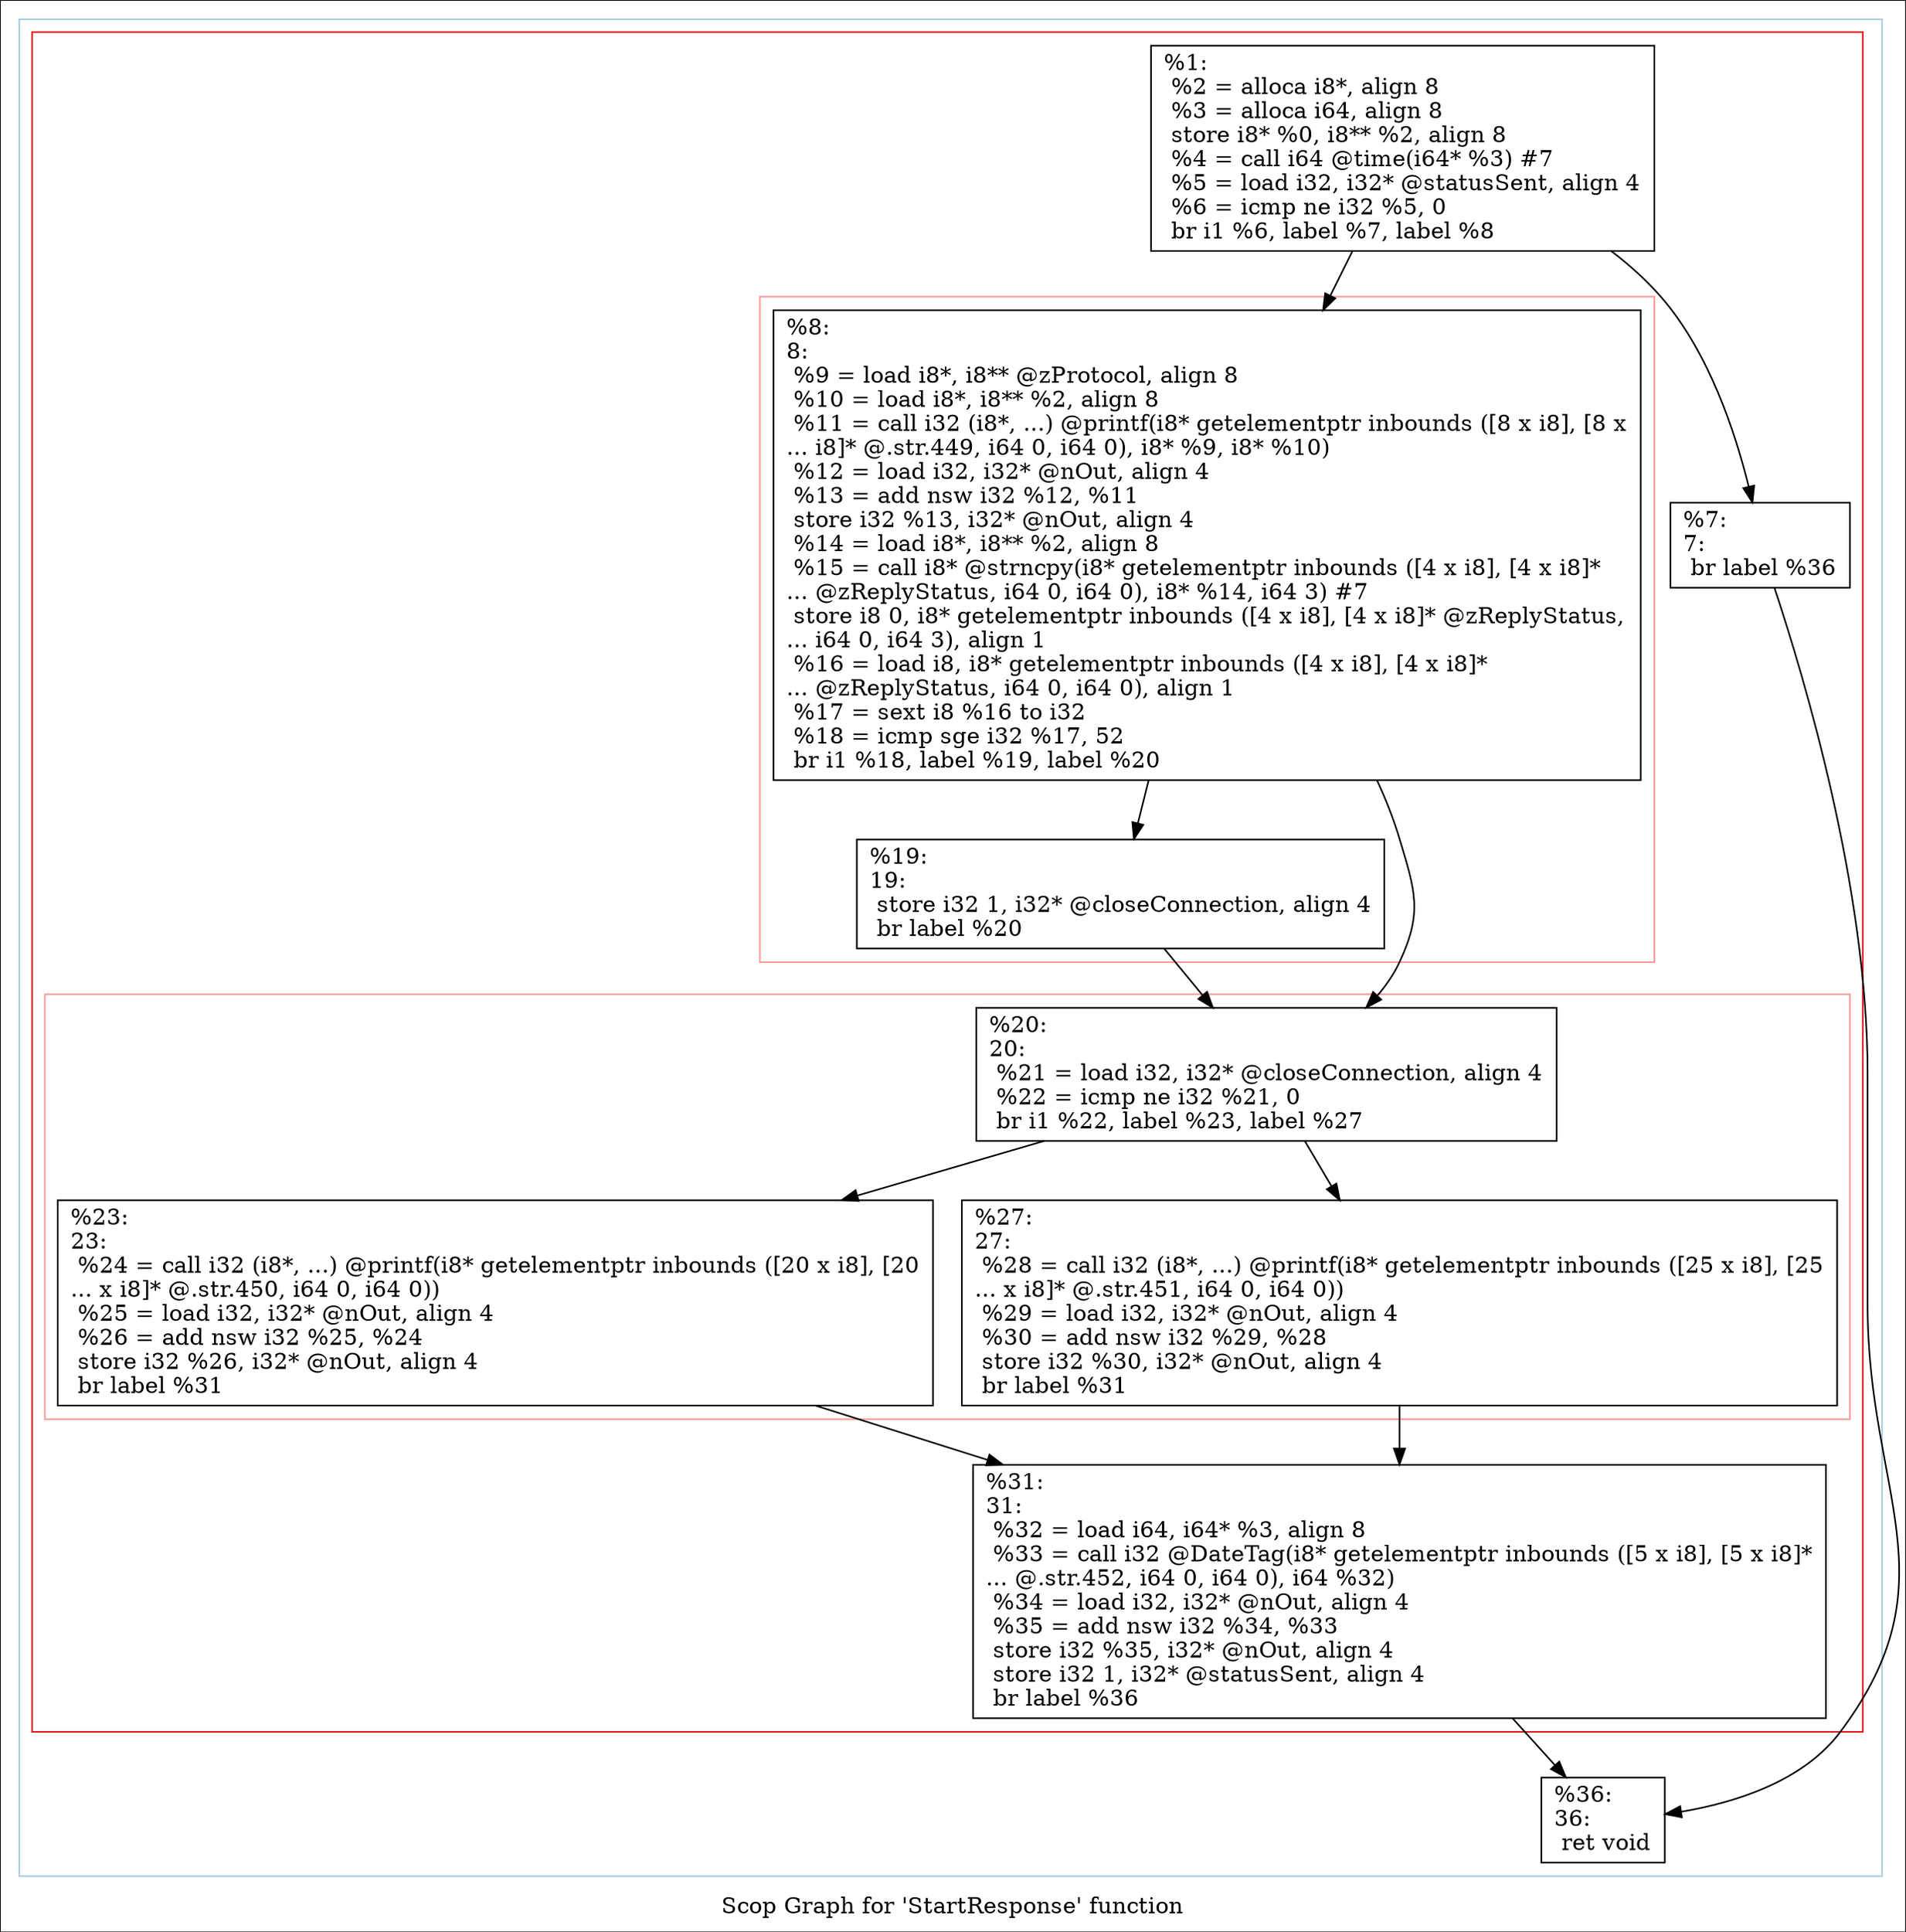 digraph "Scop Graph for 'StartResponse' function" {
	label="Scop Graph for 'StartResponse' function";

	Node0x1b68820 [shape=record,label="{%1:\l  %2 = alloca i8*, align 8\l  %3 = alloca i64, align 8\l  store i8* %0, i8** %2, align 8\l  %4 = call i64 @time(i64* %3) #7\l  %5 = load i32, i32* @statusSent, align 4\l  %6 = icmp ne i32 %5, 0\l  br i1 %6, label %7, label %8\l}"];
	Node0x1b68820 -> Node0x1b56c30;
	Node0x1b68820 -> Node0x1b55270;
	Node0x1b56c30 [shape=record,label="{%7:\l7:                                                \l  br label %36\l}"];
	Node0x1b56c30 -> Node0x1b8fb40;
	Node0x1b8fb40 [shape=record,label="{%36:\l36:                                               \l  ret void\l}"];
	Node0x1b55270 [shape=record,label="{%8:\l8:                                                \l  %9 = load i8*, i8** @zProtocol, align 8\l  %10 = load i8*, i8** %2, align 8\l  %11 = call i32 (i8*, ...) @printf(i8* getelementptr inbounds ([8 x i8], [8 x\l... i8]* @.str.449, i64 0, i64 0), i8* %9, i8* %10)\l  %12 = load i32, i32* @nOut, align 4\l  %13 = add nsw i32 %12, %11\l  store i32 %13, i32* @nOut, align 4\l  %14 = load i8*, i8** %2, align 8\l  %15 = call i8* @strncpy(i8* getelementptr inbounds ([4 x i8], [4 x i8]*\l... @zReplyStatus, i64 0, i64 0), i8* %14, i64 3) #7\l  store i8 0, i8* getelementptr inbounds ([4 x i8], [4 x i8]* @zReplyStatus,\l... i64 0, i64 3), align 1\l  %16 = load i8, i8* getelementptr inbounds ([4 x i8], [4 x i8]*\l... @zReplyStatus, i64 0, i64 0), align 1\l  %17 = sext i8 %16 to i32\l  %18 = icmp sge i32 %17, 52\l  br i1 %18, label %19, label %20\l}"];
	Node0x1b55270 -> Node0x1b5da60;
	Node0x1b55270 -> Node0x1b2e8e0;
	Node0x1b5da60 [shape=record,label="{%19:\l19:                                               \l  store i32 1, i32* @closeConnection, align 4\l  br label %20\l}"];
	Node0x1b5da60 -> Node0x1b2e8e0;
	Node0x1b2e8e0 [shape=record,label="{%20:\l20:                                               \l  %21 = load i32, i32* @closeConnection, align 4\l  %22 = icmp ne i32 %21, 0\l  br i1 %22, label %23, label %27\l}"];
	Node0x1b2e8e0 -> Node0x1b2e9b0;
	Node0x1b2e8e0 -> Node0x1b662a0;
	Node0x1b2e9b0 [shape=record,label="{%23:\l23:                                               \l  %24 = call i32 (i8*, ...) @printf(i8* getelementptr inbounds ([20 x i8], [20\l... x i8]* @.str.450, i64 0, i64 0))\l  %25 = load i32, i32* @nOut, align 4\l  %26 = add nsw i32 %25, %24\l  store i32 %26, i32* @nOut, align 4\l  br label %31\l}"];
	Node0x1b2e9b0 -> Node0x1b90b40;
	Node0x1b90b40 [shape=record,label="{%31:\l31:                                               \l  %32 = load i64, i64* %3, align 8\l  %33 = call i32 @DateTag(i8* getelementptr inbounds ([5 x i8], [5 x i8]*\l... @.str.452, i64 0, i64 0), i64 %32)\l  %34 = load i32, i32* @nOut, align 4\l  %35 = add nsw i32 %34, %33\l  store i32 %35, i32* @nOut, align 4\l  store i32 1, i32* @statusSent, align 4\l  br label %36\l}"];
	Node0x1b90b40 -> Node0x1b8fb40;
	Node0x1b662a0 [shape=record,label="{%27:\l27:                                               \l  %28 = call i32 (i8*, ...) @printf(i8* getelementptr inbounds ([25 x i8], [25\l... x i8]* @.str.451, i64 0, i64 0))\l  %29 = load i32, i32* @nOut, align 4\l  %30 = add nsw i32 %29, %28\l  store i32 %30, i32* @nOut, align 4\l  br label %31\l}"];
	Node0x1b662a0 -> Node0x1b90b40;
	colorscheme = "paired12"
        subgraph cluster_0x1c00cd0 {
          label = "";
          style = solid;
          color = 1
          subgraph cluster_0x1c2c660 {
            label = "";
            style = solid;
            color = 6
            subgraph cluster_0x1c00dd0 {
              label = "";
              style = solid;
              color = 5
              Node0x1b55270;
              Node0x1b5da60;
            }
            subgraph cluster_0x1c00ed0 {
              label = "";
              style = solid;
              color = 5
              Node0x1b2e8e0;
              Node0x1b2e9b0;
              Node0x1b662a0;
            }
            Node0x1b68820;
            Node0x1b56c30;
            Node0x1b90b40;
          }
          Node0x1b8fb40;
        }
}
